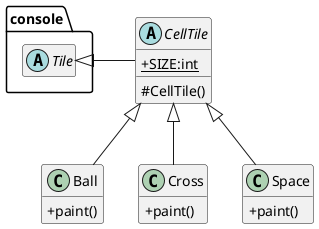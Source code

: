@startuml

skinparam classAttributeIconSize 0
hide empty members

class Ball{
 +paint()
}
CellTile <|-- Ball
class Cross{
 +paint()
}
CellTile <|-- Cross
class Space{
 +paint()
}
CellTile <|-- Space
abstract class CellTile{
 {static}+SIZE:int
 #CellTile()
}

abstract class console.Tile
console.Tile <|- CellTile : "       "


@enduml
